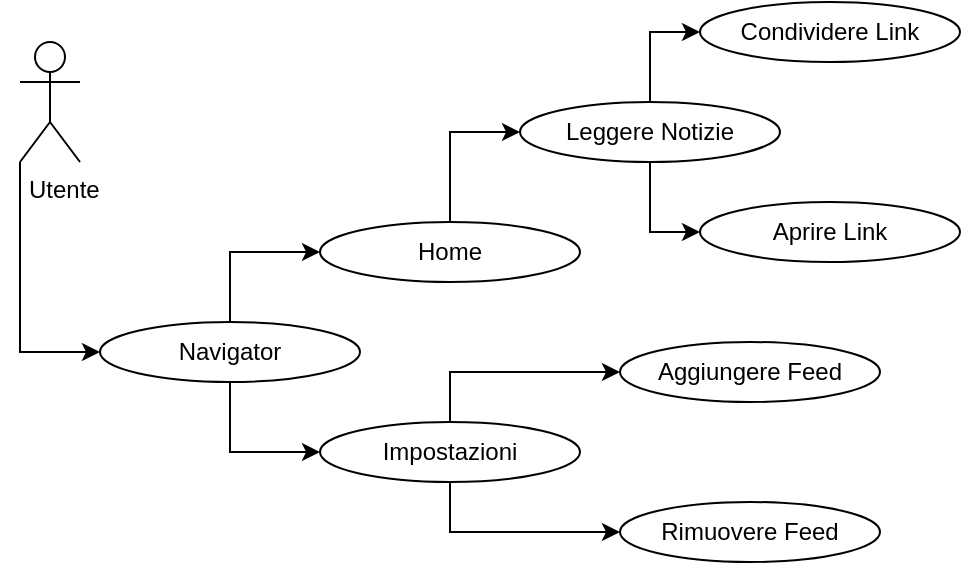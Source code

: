 <mxfile version="14.2.9" type="device"><diagram id="66np3RdYUfbbBWvxN809" name="Page-1"><mxGraphModel dx="550" dy="587" grid="1" gridSize="10" guides="1" tooltips="1" connect="1" arrows="1" fold="1" page="1" pageScale="1" pageWidth="827" pageHeight="1169" math="0" shadow="0"><root><mxCell id="0"/><mxCell id="1" parent="0"/><mxCell id="aPBkVNCy8lrI2w1fQ21N-22" style="edgeStyle=orthogonalEdgeStyle;rounded=0;orthogonalLoop=1;jettySize=auto;html=1;exitX=0;exitY=1;exitDx=0;exitDy=0;exitPerimeter=0;entryX=0;entryY=0.5;entryDx=0;entryDy=0;" edge="1" parent="1" source="aPBkVNCy8lrI2w1fQ21N-1" target="aPBkVNCy8lrI2w1fQ21N-11"><mxGeometry relative="1" as="geometry"/></mxCell><mxCell id="aPBkVNCy8lrI2w1fQ21N-1" value="&lt;div&gt;&amp;nbsp;&amp;nbsp;&amp;nbsp; Utente&lt;/div&gt;" style="shape=umlActor;verticalLabelPosition=bottom;verticalAlign=top;html=1;outlineConnect=0;" vertex="1" parent="1"><mxGeometry x="30" y="100" width="30" height="60" as="geometry"/></mxCell><mxCell id="aPBkVNCy8lrI2w1fQ21N-17" style="edgeStyle=orthogonalEdgeStyle;rounded=0;orthogonalLoop=1;jettySize=auto;html=1;exitX=0.5;exitY=1;exitDx=0;exitDy=0;entryX=0;entryY=0.5;entryDx=0;entryDy=0;" edge="1" parent="1" source="aPBkVNCy8lrI2w1fQ21N-4" target="aPBkVNCy8lrI2w1fQ21N-9"><mxGeometry relative="1" as="geometry"/></mxCell><mxCell id="aPBkVNCy8lrI2w1fQ21N-18" style="edgeStyle=orthogonalEdgeStyle;rounded=0;orthogonalLoop=1;jettySize=auto;html=1;exitX=0.5;exitY=0;exitDx=0;exitDy=0;entryX=0;entryY=0.5;entryDx=0;entryDy=0;" edge="1" parent="1" source="aPBkVNCy8lrI2w1fQ21N-4" target="aPBkVNCy8lrI2w1fQ21N-8"><mxGeometry relative="1" as="geometry"/></mxCell><mxCell id="aPBkVNCy8lrI2w1fQ21N-4" value="Leggere Notizie" style="ellipse;whiteSpace=wrap;html=1;" vertex="1" parent="1"><mxGeometry x="280" y="130" width="130" height="30" as="geometry"/></mxCell><mxCell id="aPBkVNCy8lrI2w1fQ21N-5" value="Aggiungere Feed" style="ellipse;whiteSpace=wrap;html=1;" vertex="1" parent="1"><mxGeometry x="330" y="250" width="130" height="30" as="geometry"/></mxCell><mxCell id="aPBkVNCy8lrI2w1fQ21N-15" style="edgeStyle=orthogonalEdgeStyle;rounded=0;orthogonalLoop=1;jettySize=auto;html=1;exitX=0.5;exitY=1;exitDx=0;exitDy=0;entryX=0;entryY=0.5;entryDx=0;entryDy=0;" edge="1" parent="1" source="aPBkVNCy8lrI2w1fQ21N-6" target="aPBkVNCy8lrI2w1fQ21N-7"><mxGeometry relative="1" as="geometry"/></mxCell><mxCell id="aPBkVNCy8lrI2w1fQ21N-16" style="edgeStyle=orthogonalEdgeStyle;rounded=0;orthogonalLoop=1;jettySize=auto;html=1;exitX=0.5;exitY=0;exitDx=0;exitDy=0;entryX=0;entryY=0.5;entryDx=0;entryDy=0;" edge="1" parent="1" source="aPBkVNCy8lrI2w1fQ21N-6" target="aPBkVNCy8lrI2w1fQ21N-5"><mxGeometry relative="1" as="geometry"/></mxCell><mxCell id="aPBkVNCy8lrI2w1fQ21N-6" value="Impostazioni" style="ellipse;whiteSpace=wrap;html=1;" vertex="1" parent="1"><mxGeometry x="180" y="290" width="130" height="30" as="geometry"/></mxCell><mxCell id="aPBkVNCy8lrI2w1fQ21N-7" value="Rimuovere Feed" style="ellipse;whiteSpace=wrap;html=1;" vertex="1" parent="1"><mxGeometry x="330" y="330" width="130" height="30" as="geometry"/></mxCell><mxCell id="aPBkVNCy8lrI2w1fQ21N-8" value="&lt;div&gt;Condividere Link&lt;/div&gt;" style="ellipse;whiteSpace=wrap;html=1;" vertex="1" parent="1"><mxGeometry x="370" y="80" width="130" height="30" as="geometry"/></mxCell><mxCell id="aPBkVNCy8lrI2w1fQ21N-9" value="Aprire Link" style="ellipse;whiteSpace=wrap;html=1;" vertex="1" parent="1"><mxGeometry x="370" y="180" width="130" height="30" as="geometry"/></mxCell><mxCell id="aPBkVNCy8lrI2w1fQ21N-13" style="edgeStyle=orthogonalEdgeStyle;rounded=0;orthogonalLoop=1;jettySize=auto;html=1;exitX=0.5;exitY=1;exitDx=0;exitDy=0;entryX=0;entryY=0.5;entryDx=0;entryDy=0;" edge="1" parent="1" source="aPBkVNCy8lrI2w1fQ21N-11" target="aPBkVNCy8lrI2w1fQ21N-6"><mxGeometry relative="1" as="geometry"/></mxCell><mxCell id="aPBkVNCy8lrI2w1fQ21N-14" style="edgeStyle=orthogonalEdgeStyle;rounded=0;orthogonalLoop=1;jettySize=auto;html=1;exitX=0.5;exitY=0;exitDx=0;exitDy=0;entryX=0;entryY=0.5;entryDx=0;entryDy=0;" edge="1" parent="1" source="aPBkVNCy8lrI2w1fQ21N-11" target="aPBkVNCy8lrI2w1fQ21N-12"><mxGeometry relative="1" as="geometry"/></mxCell><mxCell id="aPBkVNCy8lrI2w1fQ21N-11" value="Navigator" style="ellipse;whiteSpace=wrap;html=1;" vertex="1" parent="1"><mxGeometry x="70" y="240" width="130" height="30" as="geometry"/></mxCell><mxCell id="aPBkVNCy8lrI2w1fQ21N-19" style="edgeStyle=orthogonalEdgeStyle;rounded=0;orthogonalLoop=1;jettySize=auto;html=1;exitX=0.5;exitY=0;exitDx=0;exitDy=0;entryX=0;entryY=0.5;entryDx=0;entryDy=0;" edge="1" parent="1" source="aPBkVNCy8lrI2w1fQ21N-12" target="aPBkVNCy8lrI2w1fQ21N-4"><mxGeometry relative="1" as="geometry"/></mxCell><mxCell id="aPBkVNCy8lrI2w1fQ21N-12" value="Home" style="ellipse;whiteSpace=wrap;html=1;" vertex="1" parent="1"><mxGeometry x="180" y="190" width="130" height="30" as="geometry"/></mxCell></root></mxGraphModel></diagram></mxfile>